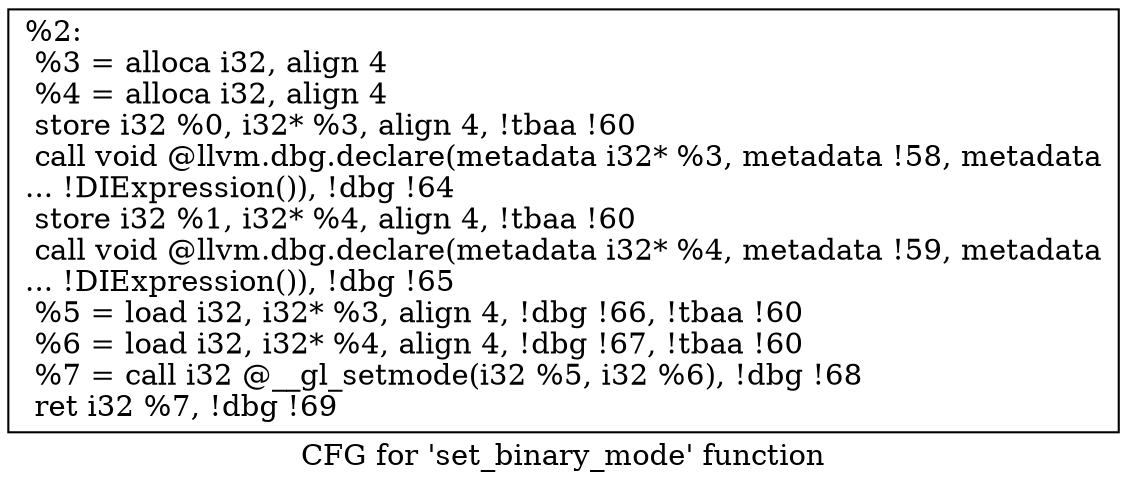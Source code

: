 digraph "CFG for 'set_binary_mode' function" {
	label="CFG for 'set_binary_mode' function";

	Node0xa355a0 [shape=record,label="{%2:\l  %3 = alloca i32, align 4\l  %4 = alloca i32, align 4\l  store i32 %0, i32* %3, align 4, !tbaa !60\l  call void @llvm.dbg.declare(metadata i32* %3, metadata !58, metadata\l... !DIExpression()), !dbg !64\l  store i32 %1, i32* %4, align 4, !tbaa !60\l  call void @llvm.dbg.declare(metadata i32* %4, metadata !59, metadata\l... !DIExpression()), !dbg !65\l  %5 = load i32, i32* %3, align 4, !dbg !66, !tbaa !60\l  %6 = load i32, i32* %4, align 4, !dbg !67, !tbaa !60\l  %7 = call i32 @__gl_setmode(i32 %5, i32 %6), !dbg !68\l  ret i32 %7, !dbg !69\l}"];
}
